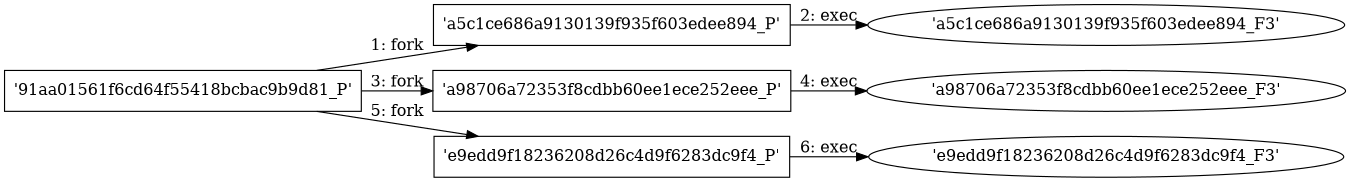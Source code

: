 digraph "D:\Learning\Paper\apt\基于CTI的攻击预警\Dataset\攻击图\ASGfromALLCTI\Microsoft Patch Tuesday - March 2018.dot" {
rankdir="LR"
size="9"
fixedsize="false"
splines="true"
nodesep=0.3
ranksep=0
fontsize=10
overlap="scalexy"
engine= "neato"
	"'91aa01561f6cd64f55418bcbac9b9d81_P'" [node_type=Process shape=box]
	"'a5c1ce686a9130139f935f603edee894_P'" [node_type=Process shape=box]
	"'91aa01561f6cd64f55418bcbac9b9d81_P'" -> "'a5c1ce686a9130139f935f603edee894_P'" [label="1: fork"]
	"'a5c1ce686a9130139f935f603edee894_P'" [node_type=Process shape=box]
	"'a5c1ce686a9130139f935f603edee894_F3'" [node_type=File shape=ellipse]
	"'a5c1ce686a9130139f935f603edee894_P'" -> "'a5c1ce686a9130139f935f603edee894_F3'" [label="2: exec"]
	"'91aa01561f6cd64f55418bcbac9b9d81_P'" [node_type=Process shape=box]
	"'a98706a72353f8cdbb60ee1ece252eee_P'" [node_type=Process shape=box]
	"'91aa01561f6cd64f55418bcbac9b9d81_P'" -> "'a98706a72353f8cdbb60ee1ece252eee_P'" [label="3: fork"]
	"'a98706a72353f8cdbb60ee1ece252eee_P'" [node_type=Process shape=box]
	"'a98706a72353f8cdbb60ee1ece252eee_F3'" [node_type=File shape=ellipse]
	"'a98706a72353f8cdbb60ee1ece252eee_P'" -> "'a98706a72353f8cdbb60ee1ece252eee_F3'" [label="4: exec"]
	"'91aa01561f6cd64f55418bcbac9b9d81_P'" [node_type=Process shape=box]
	"'e9edd9f18236208d26c4d9f6283dc9f4_P'" [node_type=Process shape=box]
	"'91aa01561f6cd64f55418bcbac9b9d81_P'" -> "'e9edd9f18236208d26c4d9f6283dc9f4_P'" [label="5: fork"]
	"'e9edd9f18236208d26c4d9f6283dc9f4_P'" [node_type=Process shape=box]
	"'e9edd9f18236208d26c4d9f6283dc9f4_F3'" [node_type=File shape=ellipse]
	"'e9edd9f18236208d26c4d9f6283dc9f4_P'" -> "'e9edd9f18236208d26c4d9f6283dc9f4_F3'" [label="6: exec"]
}
